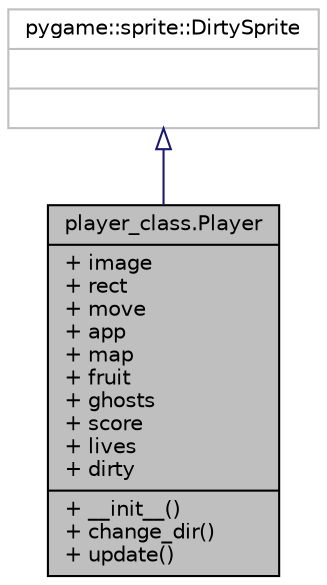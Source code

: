 digraph "player_class.Player"
{
 // LATEX_PDF_SIZE
  edge [fontname="Helvetica",fontsize="10",labelfontname="Helvetica",labelfontsize="10"];
  node [fontname="Helvetica",fontsize="10",shape=record];
  Node1 [label="{player_class.Player\n|+ image\l+ rect\l+ move\l+ app\l+ map\l+ fruit\l+ ghosts\l+ score\l+ lives\l+ dirty\l|+ __init__()\l+ change_dir()\l+ update()\l}",height=0.2,width=0.4,color="black", fillcolor="grey75", style="filled", fontcolor="black",tooltip=" "];
  Node2 -> Node1 [dir="back",color="midnightblue",fontsize="10",style="solid",arrowtail="onormal",fontname="Helvetica"];
  Node2 [label="{pygame::sprite::DirtySprite\n||}",height=0.2,width=0.4,color="grey75", fillcolor="white", style="filled",tooltip=" "];
}
